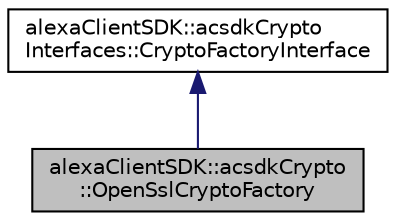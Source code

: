 digraph "alexaClientSDK::acsdkCrypto::OpenSslCryptoFactory"
{
 // LATEX_PDF_SIZE
  edge [fontname="Helvetica",fontsize="10",labelfontname="Helvetica",labelfontsize="10"];
  node [fontname="Helvetica",fontsize="10",shape=record];
  Node1 [label="alexaClientSDK::acsdkCrypto\l::OpenSslCryptoFactory",height=0.2,width=0.4,color="black", fillcolor="grey75", style="filled", fontcolor="black",tooltip="Cryptography factory implementation based on OpenSSL."];
  Node2 -> Node1 [dir="back",color="midnightblue",fontsize="10",style="solid",fontname="Helvetica"];
  Node2 [label="alexaClientSDK::acsdkCrypto\lInterfaces::CryptoFactoryInterface",height=0.2,width=0.4,color="black", fillcolor="white", style="filled",URL="$classalexa_client_s_d_k_1_1acsdk_crypto_interfaces_1_1_crypto_factory_interface.html",tooltip="Crypto API factory interface."];
}
